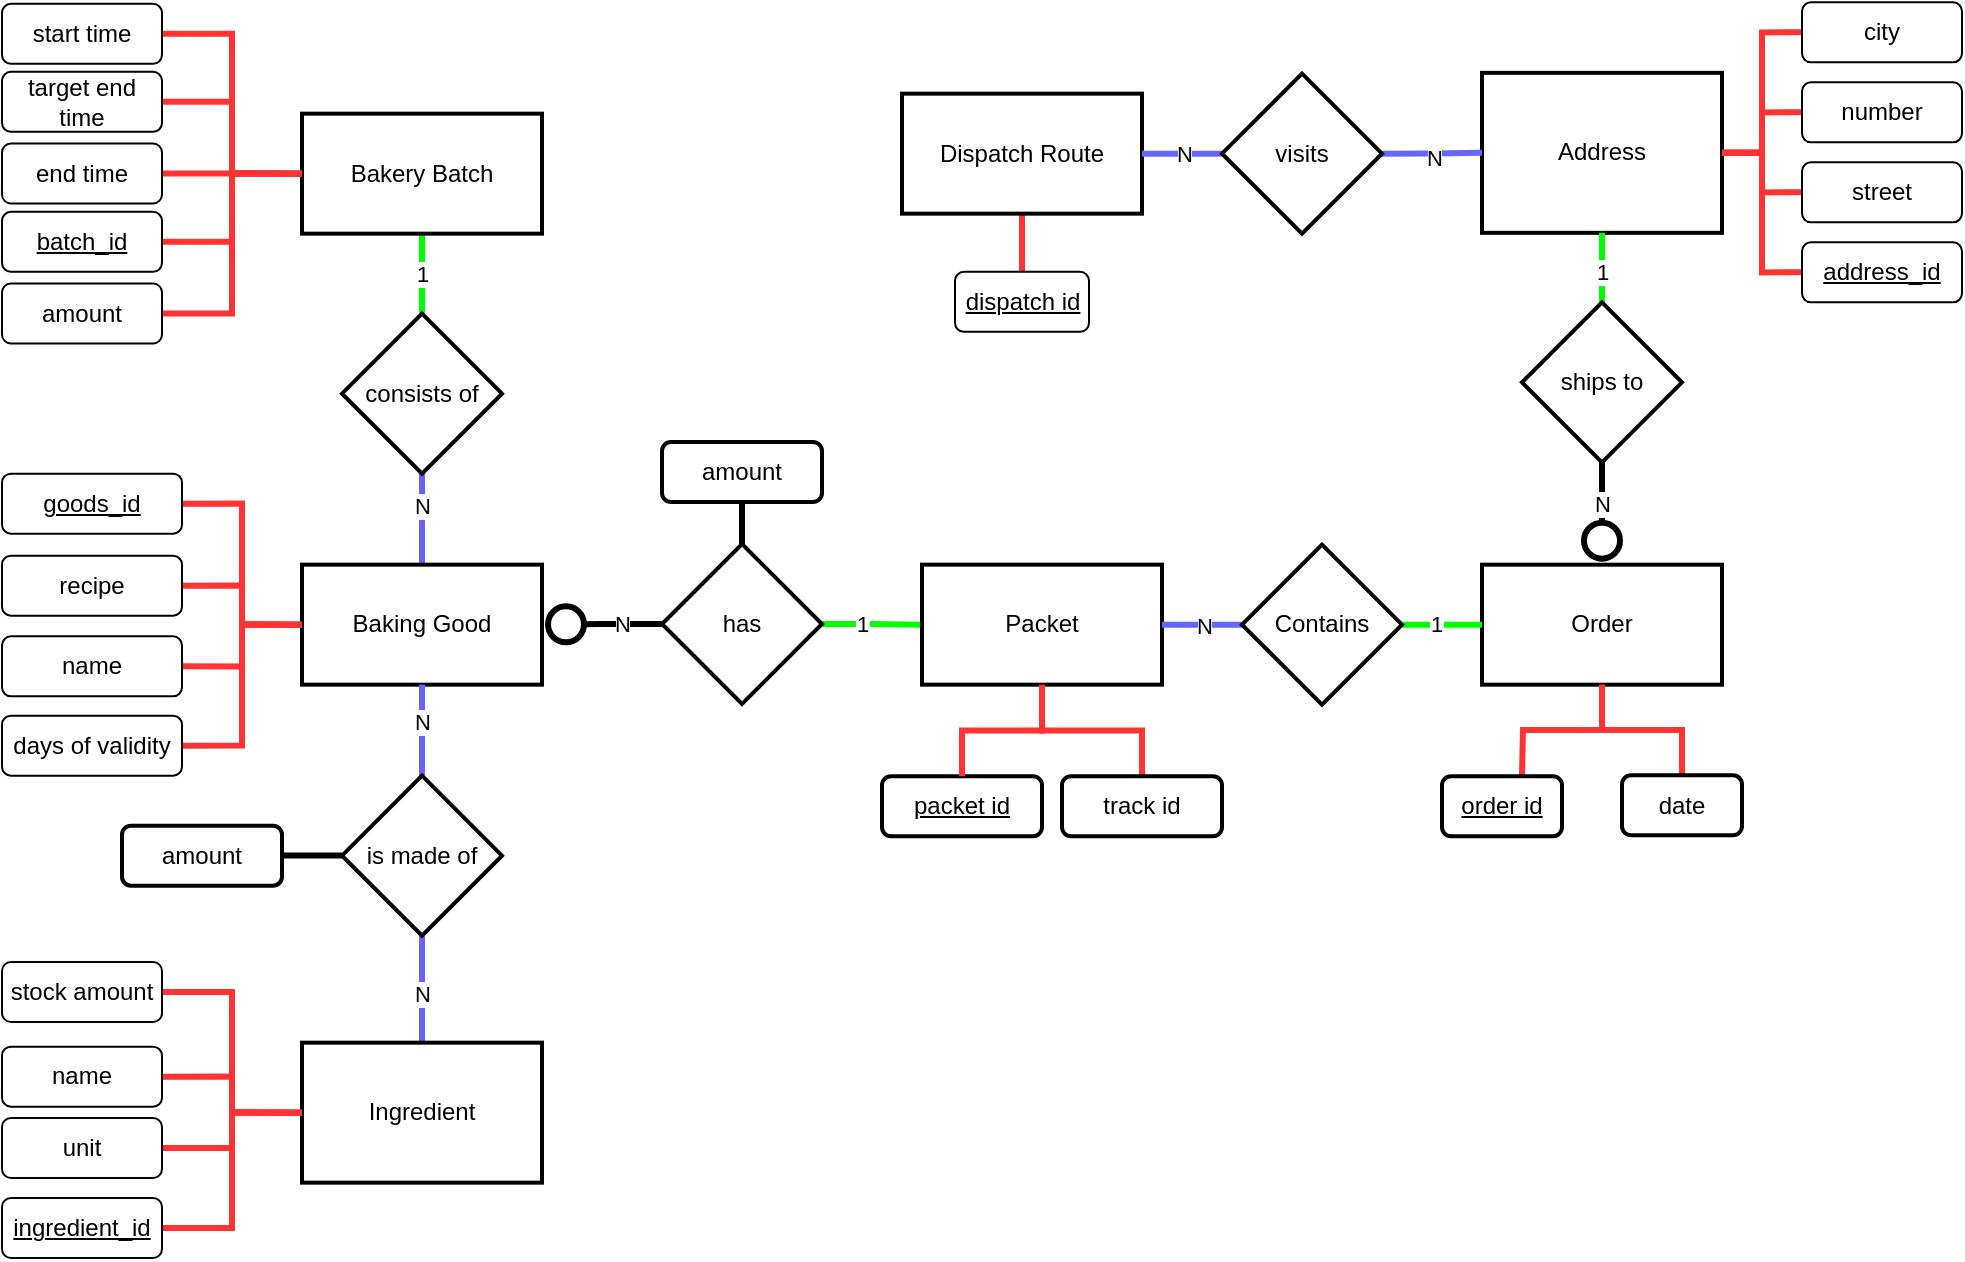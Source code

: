 <mxfile version="24.0.4" type="device">
  <diagram id="R2lEEEUBdFMjLlhIrx00" name="Page-1">
    <mxGraphModel dx="1593" dy="938" grid="1" gridSize="10" guides="1" tooltips="1" connect="1" arrows="1" fold="1" page="1" pageScale="1" pageWidth="827" pageHeight="1169" math="0" shadow="0" extFonts="Permanent Marker^https://fonts.googleapis.com/css?family=Permanent+Marker">
      <root>
        <mxCell id="0" />
        <mxCell id="1" parent="0" />
        <mxCell id="yxjPox5JHR0TBo2ibFnr-1" value="Order" style="rounded=0;whiteSpace=wrap;html=1;strokeWidth=2;" parent="1" vertex="1">
          <mxGeometry x="740" y="291.34" width="120" height="60" as="geometry" />
        </mxCell>
        <mxCell id="gMB1EuxTQyxypPLOee5G-44" style="edgeStyle=orthogonalEdgeStyle;rounded=0;orthogonalLoop=1;jettySize=auto;html=1;exitX=0.5;exitY=0;exitDx=0;exitDy=0;entryX=0.5;entryY=1;entryDx=0;entryDy=0;strokeWidth=3;endArrow=none;endFill=0;strokeColor=#FF3333;" edge="1" parent="1" target="yxjPox5JHR0TBo2ibFnr-1">
          <mxGeometry relative="1" as="geometry">
            <mxPoint x="760" y="396.67" as="sourcePoint" />
          </mxGeometry>
        </mxCell>
        <mxCell id="1IosV1Cif7tGSlgBW0Az-1" value="order id" style="rounded=1;whiteSpace=wrap;html=1;fontStyle=4;strokeWidth=2;" parent="1" vertex="1">
          <mxGeometry x="720" y="397.16" width="60" height="30" as="geometry" />
        </mxCell>
        <mxCell id="gMB1EuxTQyxypPLOee5G-45" style="edgeStyle=orthogonalEdgeStyle;rounded=0;orthogonalLoop=1;jettySize=auto;html=1;exitX=0.5;exitY=0;exitDx=0;exitDy=0;entryX=0.5;entryY=1;entryDx=0;entryDy=0;strokeWidth=3;endArrow=none;endFill=0;strokeColor=#FF3333;" edge="1" parent="1" source="1IosV1Cif7tGSlgBW0Az-3" target="yxjPox5JHR0TBo2ibFnr-1">
          <mxGeometry relative="1" as="geometry" />
        </mxCell>
        <mxCell id="1IosV1Cif7tGSlgBW0Az-3" value="date" style="rounded=1;whiteSpace=wrap;html=1;strokeWidth=2;" parent="1" vertex="1">
          <mxGeometry x="810" y="396.67" width="60" height="30" as="geometry" />
        </mxCell>
        <mxCell id="gMB1EuxTQyxypPLOee5G-19" style="edgeStyle=orthogonalEdgeStyle;rounded=0;orthogonalLoop=1;jettySize=auto;html=1;exitX=0.5;exitY=0;exitDx=0;exitDy=0;entryX=0.5;entryY=1;entryDx=0;entryDy=0;strokeWidth=3;endArrow=none;endFill=0;strokeColor=#6666FF;" edge="1" parent="1" source="1IosV1Cif7tGSlgBW0Az-5" target="1IosV1Cif7tGSlgBW0Az-40">
          <mxGeometry relative="1" as="geometry" />
        </mxCell>
        <mxCell id="gMB1EuxTQyxypPLOee5G-20" value="N" style="edgeLabel;html=1;align=center;verticalAlign=middle;resizable=0;points=[];" vertex="1" connectable="0" parent="gMB1EuxTQyxypPLOee5G-19">
          <mxGeometry x="0.302" relative="1" as="geometry">
            <mxPoint as="offset" />
          </mxGeometry>
        </mxCell>
        <mxCell id="1IosV1Cif7tGSlgBW0Az-5" value="Baking Good" style="rounded=0;whiteSpace=wrap;html=1;strokeWidth=2;" parent="1" vertex="1">
          <mxGeometry x="150" y="291.33" width="120" height="60" as="geometry" />
        </mxCell>
        <mxCell id="U9dRSVIU7fYhtlELpQIB-1" value="" style="edgeStyle=orthogonalEdgeStyle;rounded=0;orthogonalLoop=1;jettySize=auto;html=1;startArrow=none;startFill=0;endArrow=circle;endFill=0;strokeWidth=3;" parent="1" source="1IosV1Cif7tGSlgBW0Az-11" target="1IosV1Cif7tGSlgBW0Az-5" edge="1">
          <mxGeometry relative="1" as="geometry" />
        </mxCell>
        <mxCell id="gMB1EuxTQyxypPLOee5G-33" value="N" style="edgeLabel;html=1;align=center;verticalAlign=middle;resizable=0;points=[];" vertex="1" connectable="0" parent="U9dRSVIU7fYhtlELpQIB-1">
          <mxGeometry x="-0.397" y="1" relative="1" as="geometry">
            <mxPoint x="-2" y="-1" as="offset" />
          </mxGeometry>
        </mxCell>
        <mxCell id="gMB1EuxTQyxypPLOee5G-34" style="edgeStyle=orthogonalEdgeStyle;rounded=0;orthogonalLoop=1;jettySize=auto;html=1;exitX=1;exitY=0.5;exitDx=0;exitDy=0;entryX=0;entryY=0.5;entryDx=0;entryDy=0;strokeWidth=3;endArrow=none;endFill=0;strokeColor=#00FF00;" edge="1" parent="1" source="1IosV1Cif7tGSlgBW0Az-11" target="hiKIkrZ9cHGI77sVrCej-2">
          <mxGeometry relative="1" as="geometry" />
        </mxCell>
        <mxCell id="gMB1EuxTQyxypPLOee5G-36" value="1" style="edgeLabel;html=1;align=center;verticalAlign=middle;resizable=0;points=[];" vertex="1" connectable="0" parent="gMB1EuxTQyxypPLOee5G-34">
          <mxGeometry x="-0.197" relative="1" as="geometry">
            <mxPoint as="offset" />
          </mxGeometry>
        </mxCell>
        <mxCell id="1IosV1Cif7tGSlgBW0Az-11" value="has" style="rhombus;whiteSpace=wrap;html=1;strokeWidth=2;" parent="1" vertex="1">
          <mxGeometry x="330" y="281.0" width="80" height="80" as="geometry" />
        </mxCell>
        <mxCell id="gMB1EuxTQyxypPLOee5G-10" style="edgeStyle=orthogonalEdgeStyle;rounded=0;orthogonalLoop=1;jettySize=auto;html=1;exitX=1;exitY=0.5;exitDx=0;exitDy=0;entryX=0;entryY=0.5;entryDx=0;entryDy=0;strokeWidth=3;strokeColor=#FF3333;endArrow=none;endFill=0;" edge="1" parent="1" source="1IosV1Cif7tGSlgBW0Az-17" target="1IosV1Cif7tGSlgBW0Az-5">
          <mxGeometry relative="1" as="geometry" />
        </mxCell>
        <mxCell id="1IosV1Cif7tGSlgBW0Az-17" value="recipe" style="rounded=1;whiteSpace=wrap;html=1;" parent="1" vertex="1">
          <mxGeometry y="286.83" width="90" height="30" as="geometry" />
        </mxCell>
        <mxCell id="gMB1EuxTQyxypPLOee5G-22" value="1" style="edgeStyle=orthogonalEdgeStyle;rounded=0;orthogonalLoop=1;jettySize=auto;html=1;exitX=0.5;exitY=1;exitDx=0;exitDy=0;entryX=0.5;entryY=0;entryDx=0;entryDy=0;endArrow=none;endFill=0;strokeWidth=3;strokeColor=#00FF00;" edge="1" parent="1" source="1IosV1Cif7tGSlgBW0Az-20" target="1IosV1Cif7tGSlgBW0Az-40">
          <mxGeometry relative="1" as="geometry" />
        </mxCell>
        <mxCell id="1IosV1Cif7tGSlgBW0Az-20" value="Bakery Batch" style="rounded=0;whiteSpace=wrap;html=1;strokeWidth=2;" parent="1" vertex="1">
          <mxGeometry x="150" y="65.83" width="120" height="60" as="geometry" />
        </mxCell>
        <mxCell id="gMB1EuxTQyxypPLOee5G-14" style="edgeStyle=orthogonalEdgeStyle;rounded=0;orthogonalLoop=1;jettySize=auto;html=1;exitX=0.5;exitY=0;exitDx=0;exitDy=0;entryX=0.5;entryY=1;entryDx=0;entryDy=0;strokeWidth=3;endArrow=none;endFill=0;strokeColor=#6666FF;" edge="1" parent="1" source="1IosV1Cif7tGSlgBW0Az-21" target="1IosV1Cif7tGSlgBW0Az-50">
          <mxGeometry relative="1" as="geometry" />
        </mxCell>
        <mxCell id="gMB1EuxTQyxypPLOee5G-18" value="N" style="edgeLabel;html=1;align=center;verticalAlign=middle;resizable=0;points=[];" vertex="1" connectable="0" parent="gMB1EuxTQyxypPLOee5G-14">
          <mxGeometry x="-0.08" relative="1" as="geometry">
            <mxPoint as="offset" />
          </mxGeometry>
        </mxCell>
        <mxCell id="1IosV1Cif7tGSlgBW0Az-21" value="Ingredient" style="rounded=0;whiteSpace=wrap;html=1;strokeWidth=2;" parent="1" vertex="1">
          <mxGeometry x="150" y="530.33" width="120" height="70" as="geometry" />
        </mxCell>
        <mxCell id="gMB1EuxTQyxypPLOee5G-26" style="edgeStyle=orthogonalEdgeStyle;rounded=0;orthogonalLoop=1;jettySize=auto;html=1;exitX=1;exitY=0.5;exitDx=0;exitDy=0;entryX=0;entryY=0.5;entryDx=0;entryDy=0;endArrow=none;endFill=0;strokeWidth=3;strokeColor=#FF3333;" edge="1" parent="1" source="1IosV1Cif7tGSlgBW0Az-29" target="1IosV1Cif7tGSlgBW0Az-20">
          <mxGeometry relative="1" as="geometry">
            <mxPoint x="140" y="50" as="targetPoint" />
          </mxGeometry>
        </mxCell>
        <mxCell id="1IosV1Cif7tGSlgBW0Az-29" value="start time" style="rounded=1;whiteSpace=wrap;html=1;" parent="1" vertex="1">
          <mxGeometry y="10.91" width="80" height="30" as="geometry" />
        </mxCell>
        <mxCell id="gMB1EuxTQyxypPLOee5G-24" style="edgeStyle=orthogonalEdgeStyle;rounded=0;orthogonalLoop=1;jettySize=auto;html=1;exitX=1;exitY=0.5;exitDx=0;exitDy=0;entryX=0;entryY=0.5;entryDx=0;entryDy=0;endArrow=none;endFill=0;strokeWidth=3;strokeColor=#FF3333;" edge="1" parent="1" source="1IosV1Cif7tGSlgBW0Az-31" target="1IosV1Cif7tGSlgBW0Az-20">
          <mxGeometry relative="1" as="geometry" />
        </mxCell>
        <mxCell id="1IosV1Cif7tGSlgBW0Az-31" value="end time" style="rounded=1;whiteSpace=wrap;html=1;" parent="1" vertex="1">
          <mxGeometry y="80.74" width="80" height="30" as="geometry" />
        </mxCell>
        <mxCell id="1IosV1Cif7tGSlgBW0Az-40" value="consists of" style="rhombus;whiteSpace=wrap;html=1;strokeWidth=2;" parent="1" vertex="1">
          <mxGeometry x="170" y="165.83" width="80" height="80" as="geometry" />
        </mxCell>
        <mxCell id="gMB1EuxTQyxypPLOee5G-8" style="edgeStyle=orthogonalEdgeStyle;rounded=0;orthogonalLoop=1;jettySize=auto;html=1;exitX=1;exitY=0.5;exitDx=0;exitDy=0;entryX=0;entryY=0.5;entryDx=0;entryDy=0;strokeWidth=3;strokeColor=#FF3333;endArrow=none;endFill=0;" edge="1" parent="1" source="1IosV1Cif7tGSlgBW0Az-46" target="1IosV1Cif7tGSlgBW0Az-5">
          <mxGeometry relative="1" as="geometry" />
        </mxCell>
        <mxCell id="1IosV1Cif7tGSlgBW0Az-46" value="name" style="rounded=1;whiteSpace=wrap;html=1;fontStyle=0" parent="1" vertex="1">
          <mxGeometry y="327.16" width="90" height="30" as="geometry" />
        </mxCell>
        <mxCell id="gMB1EuxTQyxypPLOee5G-15" style="edgeStyle=orthogonalEdgeStyle;rounded=0;orthogonalLoop=1;jettySize=auto;html=1;exitX=0.5;exitY=0;exitDx=0;exitDy=0;entryX=0.5;entryY=1;entryDx=0;entryDy=0;strokeWidth=3;endArrow=none;endFill=0;strokeColor=#6666FF;" edge="1" parent="1" source="1IosV1Cif7tGSlgBW0Az-50" target="1IosV1Cif7tGSlgBW0Az-5">
          <mxGeometry relative="1" as="geometry" />
        </mxCell>
        <mxCell id="gMB1EuxTQyxypPLOee5G-16" value="N" style="edgeLabel;html=1;align=center;verticalAlign=middle;resizable=0;points=[];" vertex="1" connectable="0" parent="gMB1EuxTQyxypPLOee5G-15">
          <mxGeometry x="0.188" relative="1" as="geometry">
            <mxPoint as="offset" />
          </mxGeometry>
        </mxCell>
        <mxCell id="1IosV1Cif7tGSlgBW0Az-50" value="is made of" style="rhombus;whiteSpace=wrap;html=1;strokeWidth=2;" parent="1" vertex="1">
          <mxGeometry x="170" y="396.83" width="80" height="80" as="geometry" />
        </mxCell>
        <mxCell id="gMB1EuxTQyxypPLOee5G-5" style="edgeStyle=orthogonalEdgeStyle;rounded=0;orthogonalLoop=1;jettySize=auto;html=1;exitX=1;exitY=0.5;exitDx=0;exitDy=0;entryX=0;entryY=0.5;entryDx=0;entryDy=0;endArrow=none;endFill=0;fillColor=#fa6800;strokeColor=#FF3333;strokeWidth=3;" edge="1" parent="1" source="1IosV1Cif7tGSlgBW0Az-58" target="1IosV1Cif7tGSlgBW0Az-21">
          <mxGeometry relative="1" as="geometry" />
        </mxCell>
        <mxCell id="1IosV1Cif7tGSlgBW0Az-58" value="&lt;span&gt;name&lt;/span&gt;" style="rounded=1;whiteSpace=wrap;html=1;fontStyle=0" parent="1" vertex="1">
          <mxGeometry y="532.33" width="80" height="30" as="geometry" />
        </mxCell>
        <mxCell id="gMB1EuxTQyxypPLOee5G-9" style="edgeStyle=orthogonalEdgeStyle;rounded=0;orthogonalLoop=1;jettySize=auto;html=1;exitX=1;exitY=0.5;exitDx=0;exitDy=0;entryX=0;entryY=0.5;entryDx=0;entryDy=0;strokeWidth=3;strokeColor=#FF3333;endArrow=none;endFill=0;" edge="1" parent="1" source="1IosV1Cif7tGSlgBW0Az-61" target="1IosV1Cif7tGSlgBW0Az-5">
          <mxGeometry relative="1" as="geometry" />
        </mxCell>
        <mxCell id="1IosV1Cif7tGSlgBW0Az-61" value="days of validity" style="rounded=1;whiteSpace=wrap;html=1;" parent="1" vertex="1">
          <mxGeometry y="366.83" width="90" height="30" as="geometry" />
        </mxCell>
        <mxCell id="gMB1EuxTQyxypPLOee5G-27" style="edgeStyle=orthogonalEdgeStyle;rounded=0;orthogonalLoop=1;jettySize=auto;html=1;exitX=1;exitY=0.5;exitDx=0;exitDy=0;entryX=0;entryY=0.5;entryDx=0;entryDy=0;endArrow=none;endFill=0;strokeWidth=3;strokeColor=#FF3333;" edge="1" parent="1" source="1IosV1Cif7tGSlgBW0Az-64" target="1IosV1Cif7tGSlgBW0Az-20">
          <mxGeometry relative="1" as="geometry" />
        </mxCell>
        <mxCell id="1IosV1Cif7tGSlgBW0Az-64" value="&lt;u&gt;batch_id&lt;/u&gt;" style="rounded=1;whiteSpace=wrap;html=1;" parent="1" vertex="1">
          <mxGeometry y="114.91" width="80" height="30" as="geometry" />
        </mxCell>
        <mxCell id="1IosV1Cif7tGSlgBW0Az-68" value="" style="edgeStyle=orthogonalEdgeStyle;rounded=0;orthogonalLoop=1;jettySize=auto;html=1;endArrow=none;endFill=0;strokeWidth=3;" parent="1" source="1IosV1Cif7tGSlgBW0Az-67" target="1IosV1Cif7tGSlgBW0Az-50" edge="1">
          <mxGeometry relative="1" as="geometry" />
        </mxCell>
        <mxCell id="1IosV1Cif7tGSlgBW0Az-67" value="amount" style="rounded=1;whiteSpace=wrap;html=1;strokeWidth=2;" parent="1" vertex="1">
          <mxGeometry x="60" y="421.83" width="80" height="30" as="geometry" />
        </mxCell>
        <mxCell id="gMB1EuxTQyxypPLOee5G-28" style="edgeStyle=orthogonalEdgeStyle;rounded=0;orthogonalLoop=1;jettySize=auto;html=1;exitX=1;exitY=0.5;exitDx=0;exitDy=0;entryX=0;entryY=0.5;entryDx=0;entryDy=0;endArrow=none;endFill=0;strokeWidth=3;strokeColor=#FF3333;" edge="1" parent="1" source="1IosV1Cif7tGSlgBW0Az-69" target="1IosV1Cif7tGSlgBW0Az-20">
          <mxGeometry relative="1" as="geometry" />
        </mxCell>
        <mxCell id="1IosV1Cif7tGSlgBW0Az-69" value="amount" style="rounded=1;whiteSpace=wrap;html=1;" parent="1" vertex="1">
          <mxGeometry y="150.74" width="80" height="30" as="geometry" />
        </mxCell>
        <mxCell id="gMB1EuxTQyxypPLOee5G-6" style="edgeStyle=orthogonalEdgeStyle;rounded=0;orthogonalLoop=1;jettySize=auto;html=1;exitX=1;exitY=0.5;exitDx=0;exitDy=0;entryX=0;entryY=0.5;entryDx=0;entryDy=0;endArrow=none;endFill=0;fillColor=#fa6800;strokeColor=#FF3333;strokeWidth=3;" edge="1" parent="1" source="1IosV1Cif7tGSlgBW0Az-72" target="1IosV1Cif7tGSlgBW0Az-21">
          <mxGeometry relative="1" as="geometry" />
        </mxCell>
        <mxCell id="1IosV1Cif7tGSlgBW0Az-72" value="stock amount" style="rounded=1;whiteSpace=wrap;html=1;" parent="1" vertex="1">
          <mxGeometry y="490" width="80" height="30" as="geometry" />
        </mxCell>
        <mxCell id="gMB1EuxTQyxypPLOee5G-57" style="edgeStyle=orthogonalEdgeStyle;rounded=0;orthogonalLoop=1;jettySize=auto;html=1;exitX=0.5;exitY=1;exitDx=0;exitDy=0;entryX=0.5;entryY=0;entryDx=0;entryDy=0;strokeWidth=3;endArrow=none;endFill=0;strokeColor=#FF3333;" edge="1" parent="1" source="1IosV1Cif7tGSlgBW0Az-79" target="1IosV1Cif7tGSlgBW0Az-118">
          <mxGeometry relative="1" as="geometry" />
        </mxCell>
        <mxCell id="1IosV1Cif7tGSlgBW0Az-79" value="Dispatch Route" style="rounded=0;whiteSpace=wrap;html=1;strokeWidth=2;" parent="1" vertex="1">
          <mxGeometry x="450" y="55.83" width="120" height="60" as="geometry" />
        </mxCell>
        <mxCell id="1IosV1Cif7tGSlgBW0Az-82" value="Address" style="rounded=0;whiteSpace=wrap;html=1;strokeWidth=2;" parent="1" vertex="1">
          <mxGeometry x="740" y="45.42" width="120" height="80" as="geometry" />
        </mxCell>
        <mxCell id="1IosV1Cif7tGSlgBW0Az-96" value="" style="edgeStyle=orthogonalEdgeStyle;rounded=0;orthogonalLoop=1;jettySize=auto;html=1;endArrow=none;endFill=0;exitX=1;exitY=0.5;exitDx=0;exitDy=0;strokeWidth=3;strokeColor=#6666FF;entryX=0;entryY=0.5;entryDx=0;entryDy=0;" parent="1" source="1IosV1Cif7tGSlgBW0Az-95" target="1IosV1Cif7tGSlgBW0Az-82" edge="1">
          <mxGeometry relative="1" as="geometry">
            <mxPoint x="500" y="-28.17" as="sourcePoint" />
            <mxPoint x="340" y="40.774" as="targetPoint" />
          </mxGeometry>
        </mxCell>
        <mxCell id="gMB1EuxTQyxypPLOee5G-55" value="N" style="edgeLabel;html=1;align=center;verticalAlign=middle;resizable=0;points=[];" vertex="1" connectable="0" parent="1IosV1Cif7tGSlgBW0Az-96">
          <mxGeometry x="0.052" y="-1" relative="1" as="geometry">
            <mxPoint y="1" as="offset" />
          </mxGeometry>
        </mxCell>
        <mxCell id="1IosV1Cif7tGSlgBW0Az-98" value="" style="edgeStyle=orthogonalEdgeStyle;rounded=0;orthogonalLoop=1;jettySize=auto;html=1;endArrow=none;endFill=0;strokeWidth=3;strokeColor=#6666FF;" parent="1" source="1IosV1Cif7tGSlgBW0Az-95" target="1IosV1Cif7tGSlgBW0Az-79" edge="1">
          <mxGeometry relative="1" as="geometry" />
        </mxCell>
        <mxCell id="4UMTEBpBObGb9LjHYVWk-4" value="N" style="edgeLabel;html=1;align=center;verticalAlign=middle;resizable=0;points=[];" parent="1IosV1Cif7tGSlgBW0Az-98" vertex="1" connectable="0">
          <mxGeometry x="0.636" y="-3" relative="1" as="geometry">
            <mxPoint x="13" y="3" as="offset" />
          </mxGeometry>
        </mxCell>
        <mxCell id="1IosV1Cif7tGSlgBW0Az-95" value="visits" style="rhombus;whiteSpace=wrap;html=1;strokeWidth=2;" parent="1" vertex="1">
          <mxGeometry x="610" y="45.83" width="80" height="80" as="geometry" />
        </mxCell>
        <mxCell id="gMB1EuxTQyxypPLOee5G-46" style="edgeStyle=orthogonalEdgeStyle;rounded=0;orthogonalLoop=1;jettySize=auto;html=1;exitX=0;exitY=0.5;exitDx=0;exitDy=0;entryX=1;entryY=0.5;entryDx=0;entryDy=0;strokeWidth=3;endArrow=none;endFill=0;strokeColor=#FF3333;" edge="1" parent="1" source="1IosV1Cif7tGSlgBW0Az-106" target="1IosV1Cif7tGSlgBW0Az-82">
          <mxGeometry relative="1" as="geometry">
            <mxPoint x="1110" y="260.83" as="targetPoint" />
          </mxGeometry>
        </mxCell>
        <mxCell id="1IosV1Cif7tGSlgBW0Az-106" value="city" style="rounded=1;whiteSpace=wrap;html=1;fontStyle=0" parent="1" vertex="1">
          <mxGeometry x="900" y="10.16" width="80" height="30" as="geometry" />
        </mxCell>
        <mxCell id="gMB1EuxTQyxypPLOee5G-47" style="edgeStyle=orthogonalEdgeStyle;rounded=0;orthogonalLoop=1;jettySize=auto;html=1;exitX=0;exitY=0.5;exitDx=0;exitDy=0;entryX=1;entryY=0.5;entryDx=0;entryDy=0;strokeWidth=3;endArrow=none;endFill=0;strokeColor=#FF3333;" edge="1" parent="1" source="1IosV1Cif7tGSlgBW0Az-110" target="1IosV1Cif7tGSlgBW0Az-82">
          <mxGeometry relative="1" as="geometry">
            <mxPoint x="1110" y="260.83" as="targetPoint" />
          </mxGeometry>
        </mxCell>
        <mxCell id="1IosV1Cif7tGSlgBW0Az-110" value="number" style="rounded=1;whiteSpace=wrap;html=1;fontStyle=0" parent="1" vertex="1">
          <mxGeometry x="900" y="50.16" width="80" height="30" as="geometry" />
        </mxCell>
        <mxCell id="gMB1EuxTQyxypPLOee5G-48" style="edgeStyle=orthogonalEdgeStyle;rounded=0;orthogonalLoop=1;jettySize=auto;html=1;exitX=0;exitY=0.5;exitDx=0;exitDy=0;entryX=1;entryY=0.5;entryDx=0;entryDy=0;strokeWidth=3;endArrow=none;endFill=0;strokeColor=#FF3333;" edge="1" parent="1" source="1IosV1Cif7tGSlgBW0Az-112" target="1IosV1Cif7tGSlgBW0Az-82">
          <mxGeometry relative="1" as="geometry">
            <mxPoint x="1110" y="260.83" as="targetPoint" />
          </mxGeometry>
        </mxCell>
        <mxCell id="1IosV1Cif7tGSlgBW0Az-112" value="street" style="rounded=1;whiteSpace=wrap;html=1;fontStyle=0" parent="1" vertex="1">
          <mxGeometry x="900" y="90.16" width="80" height="30" as="geometry" />
        </mxCell>
        <mxCell id="1IosV1Cif7tGSlgBW0Az-120" style="edgeStyle=orthogonalEdgeStyle;rounded=0;orthogonalLoop=1;jettySize=auto;html=1;exitX=0.5;exitY=1;exitDx=0;exitDy=0;" parent="1" edge="1">
          <mxGeometry relative="1" as="geometry">
            <mxPoint x="760" y="426.67" as="sourcePoint" />
            <mxPoint x="760" y="426.67" as="targetPoint" />
          </mxGeometry>
        </mxCell>
        <mxCell id="1IosV1Cif7tGSlgBW0Az-118" value="dispatch id" style="rounded=1;whiteSpace=wrap;html=1;fontStyle=4" parent="1" vertex="1">
          <mxGeometry x="476.5" y="144.91" width="67" height="30" as="geometry" />
        </mxCell>
        <mxCell id="gMB1EuxTQyxypPLOee5G-4" style="edgeStyle=orthogonalEdgeStyle;rounded=0;orthogonalLoop=1;jettySize=auto;html=1;exitX=1;exitY=0.5;exitDx=0;exitDy=0;entryX=0;entryY=0.5;entryDx=0;entryDy=0;endArrow=none;endFill=0;fillColor=#fa6800;strokeColor=#FF3333;strokeWidth=3;" edge="1" parent="1" source="VUPGE4Kk9DVWwrvv3WM--2" target="1IosV1Cif7tGSlgBW0Az-21">
          <mxGeometry relative="1" as="geometry" />
        </mxCell>
        <mxCell id="VUPGE4Kk9DVWwrvv3WM--2" value="unit" style="rounded=1;whiteSpace=wrap;html=1;" parent="1" vertex="1">
          <mxGeometry y="568.0" width="80" height="30" as="geometry" />
        </mxCell>
        <mxCell id="VUPGE4Kk9DVWwrvv3WM--3" style="edgeStyle=orthogonalEdgeStyle;rounded=0;orthogonalLoop=1;jettySize=auto;html=1;exitX=0.5;exitY=1;exitDx=0;exitDy=0;" parent="1" source="VUPGE4Kk9DVWwrvv3WM--2" target="VUPGE4Kk9DVWwrvv3WM--2" edge="1">
          <mxGeometry relative="1" as="geometry" />
        </mxCell>
        <mxCell id="gMB1EuxTQyxypPLOee5G-42" style="edgeStyle=orthogonalEdgeStyle;rounded=0;orthogonalLoop=1;jettySize=auto;html=1;exitX=0.5;exitY=1;exitDx=0;exitDy=0;entryX=0.5;entryY=0;entryDx=0;entryDy=0;endArrow=circle;endFill=0;strokeWidth=3;" edge="1" parent="1" source="VUPGE4Kk9DVWwrvv3WM--13" target="yxjPox5JHR0TBo2ibFnr-1">
          <mxGeometry relative="1" as="geometry" />
        </mxCell>
        <mxCell id="gMB1EuxTQyxypPLOee5G-43" value="N" style="edgeLabel;html=1;align=center;verticalAlign=middle;resizable=0;points=[];" vertex="1" connectable="0" parent="gMB1EuxTQyxypPLOee5G-42">
          <mxGeometry x="0.406" relative="1" as="geometry">
            <mxPoint y="-15" as="offset" />
          </mxGeometry>
        </mxCell>
        <mxCell id="gMB1EuxTQyxypPLOee5G-50" style="edgeStyle=orthogonalEdgeStyle;rounded=0;orthogonalLoop=1;jettySize=auto;html=1;exitX=0.5;exitY=0;exitDx=0;exitDy=0;entryX=0.5;entryY=1;entryDx=0;entryDy=0;strokeWidth=3;endArrow=none;endFill=0;strokeColor=#00FF00;" edge="1" parent="1" source="VUPGE4Kk9DVWwrvv3WM--13" target="1IosV1Cif7tGSlgBW0Az-82">
          <mxGeometry relative="1" as="geometry" />
        </mxCell>
        <mxCell id="gMB1EuxTQyxypPLOee5G-52" value="1" style="edgeLabel;html=1;align=center;verticalAlign=middle;resizable=0;points=[];" vertex="1" connectable="0" parent="gMB1EuxTQyxypPLOee5G-50">
          <mxGeometry x="-0.106" relative="1" as="geometry">
            <mxPoint as="offset" />
          </mxGeometry>
        </mxCell>
        <mxCell id="VUPGE4Kk9DVWwrvv3WM--13" value="ships to" style="rhombus;whiteSpace=wrap;html=1;strokeWidth=2;" parent="1" vertex="1">
          <mxGeometry x="760" y="160.16" width="80" height="80" as="geometry" />
        </mxCell>
        <mxCell id="gMB1EuxTQyxypPLOee5G-13" style="edgeStyle=orthogonalEdgeStyle;rounded=0;orthogonalLoop=1;jettySize=auto;html=1;exitX=1;exitY=0.5;exitDx=0;exitDy=0;entryX=0;entryY=0.5;entryDx=0;entryDy=0;strokeWidth=3;endArrow=none;endFill=0;strokeColor=#FF3333;" edge="1" parent="1" source="eM6kBM86KEG9hvN14_vD-1" target="1IosV1Cif7tGSlgBW0Az-21">
          <mxGeometry relative="1" as="geometry" />
        </mxCell>
        <mxCell id="eM6kBM86KEG9hvN14_vD-1" value="ingredient_id" style="rounded=1;whiteSpace=wrap;html=1;fontStyle=4" parent="1" vertex="1">
          <mxGeometry y="608" width="80" height="30" as="geometry" />
        </mxCell>
        <mxCell id="eM6kBM86KEG9hvN14_vD-4" value="" style="edgeStyle=orthogonalEdgeStyle;rounded=0;orthogonalLoop=1;jettySize=auto;html=1;endArrow=none;endFill=0;strokeWidth=3;" parent="1" source="eM6kBM86KEG9hvN14_vD-3" target="1IosV1Cif7tGSlgBW0Az-11" edge="1">
          <mxGeometry relative="1" as="geometry" />
        </mxCell>
        <mxCell id="eM6kBM86KEG9hvN14_vD-3" value="amount" style="rounded=1;whiteSpace=wrap;html=1;strokeWidth=2;" parent="1" vertex="1">
          <mxGeometry x="330" y="230.0" width="80" height="30" as="geometry" />
        </mxCell>
        <mxCell id="gMB1EuxTQyxypPLOee5G-49" style="edgeStyle=orthogonalEdgeStyle;rounded=0;orthogonalLoop=1;jettySize=auto;html=1;exitX=0;exitY=0.5;exitDx=0;exitDy=0;entryX=1;entryY=0.5;entryDx=0;entryDy=0;strokeWidth=3;endArrow=none;endFill=0;strokeColor=#FF3333;" edge="1" parent="1" source="eM6kBM86KEG9hvN14_vD-5" target="1IosV1Cif7tGSlgBW0Az-82">
          <mxGeometry relative="1" as="geometry">
            <mxPoint x="1110" y="260.83" as="targetPoint" />
          </mxGeometry>
        </mxCell>
        <mxCell id="eM6kBM86KEG9hvN14_vD-5" value="address_id" style="rounded=1;whiteSpace=wrap;html=1;fontStyle=4" parent="1" vertex="1">
          <mxGeometry x="900" y="130.16" width="80" height="30" as="geometry" />
        </mxCell>
        <mxCell id="gMB1EuxTQyxypPLOee5G-11" style="edgeStyle=orthogonalEdgeStyle;rounded=0;orthogonalLoop=1;jettySize=auto;html=1;exitX=1;exitY=0.5;exitDx=0;exitDy=0;entryX=0;entryY=0.5;entryDx=0;entryDy=0;strokeWidth=3;strokeColor=#FF3333;endArrow=none;endFill=0;" edge="1" parent="1" source="4UMTEBpBObGb9LjHYVWk-1" target="1IosV1Cif7tGSlgBW0Az-5">
          <mxGeometry relative="1" as="geometry" />
        </mxCell>
        <mxCell id="4UMTEBpBObGb9LjHYVWk-1" value="goods_id" style="rounded=1;whiteSpace=wrap;html=1;fontStyle=4" parent="1" vertex="1">
          <mxGeometry y="245.83" width="90" height="30" as="geometry" />
        </mxCell>
        <mxCell id="gMB1EuxTQyxypPLOee5G-30" style="edgeStyle=orthogonalEdgeStyle;rounded=0;orthogonalLoop=1;jettySize=auto;html=1;exitX=0.5;exitY=0;exitDx=0;exitDy=0;entryX=0.5;entryY=1;entryDx=0;entryDy=0;strokeWidth=3;endArrow=none;endFill=0;strokeColor=#FF3333;" edge="1" parent="1" source="4UMTEBpBObGb9LjHYVWk-5" target="hiKIkrZ9cHGI77sVrCej-2">
          <mxGeometry relative="1" as="geometry" />
        </mxCell>
        <mxCell id="4UMTEBpBObGb9LjHYVWk-5" value="track id" style="rounded=1;whiteSpace=wrap;html=1;fontStyle=0;strokeColor=default;strokeWidth=2;" parent="1" vertex="1">
          <mxGeometry x="530" y="397.16" width="80" height="30" as="geometry" />
        </mxCell>
        <mxCell id="hiKIkrZ9cHGI77sVrCej-2" value="Packet" style="rounded=0;whiteSpace=wrap;html=1;strokeWidth=2;" parent="1" vertex="1">
          <mxGeometry x="460" y="291.33" width="120" height="60" as="geometry" />
        </mxCell>
        <mxCell id="gMB1EuxTQyxypPLOee5G-37" style="edgeStyle=orthogonalEdgeStyle;rounded=0;orthogonalLoop=1;jettySize=auto;html=1;entryX=0;entryY=0.5;entryDx=0;entryDy=0;strokeWidth=3;endArrow=none;endFill=0;strokeColor=#00FF00;exitX=1;exitY=0.5;exitDx=0;exitDy=0;" edge="1" parent="1" source="hiKIkrZ9cHGI77sVrCej-8" target="yxjPox5JHR0TBo2ibFnr-1">
          <mxGeometry relative="1" as="geometry">
            <mxPoint x="710" y="321" as="sourcePoint" />
          </mxGeometry>
        </mxCell>
        <mxCell id="gMB1EuxTQyxypPLOee5G-38" value="1" style="edgeLabel;html=1;align=center;verticalAlign=middle;resizable=0;points=[];" vertex="1" connectable="0" parent="gMB1EuxTQyxypPLOee5G-37">
          <mxGeometry x="-0.177" y="1" relative="1" as="geometry">
            <mxPoint as="offset" />
          </mxGeometry>
        </mxCell>
        <mxCell id="gMB1EuxTQyxypPLOee5G-39" style="edgeStyle=orthogonalEdgeStyle;rounded=0;orthogonalLoop=1;jettySize=auto;html=1;exitX=0;exitY=0.5;exitDx=0;exitDy=0;endArrow=none;endFill=0;strokeWidth=3;strokeColor=#6666FF;entryX=1;entryY=0.5;entryDx=0;entryDy=0;" edge="1" parent="1" source="hiKIkrZ9cHGI77sVrCej-8" target="hiKIkrZ9cHGI77sVrCej-2">
          <mxGeometry relative="1" as="geometry">
            <mxPoint x="630" y="321.66" as="sourcePoint" />
            <mxPoint x="590" y="321" as="targetPoint" />
          </mxGeometry>
        </mxCell>
        <mxCell id="gMB1EuxTQyxypPLOee5G-40" value="N" style="edgeLabel;html=1;align=center;verticalAlign=middle;resizable=0;points=[];" vertex="1" connectable="0" parent="gMB1EuxTQyxypPLOee5G-39">
          <mxGeometry x="0.335" y="2" relative="1" as="geometry">
            <mxPoint x="7" y="-2" as="offset" />
          </mxGeometry>
        </mxCell>
        <mxCell id="hiKIkrZ9cHGI77sVrCej-8" value="Contains" style="rhombus;whiteSpace=wrap;html=1;strokeWidth=2;" parent="1" vertex="1">
          <mxGeometry x="620" y="281.33" width="80" height="80" as="geometry" />
        </mxCell>
        <mxCell id="gMB1EuxTQyxypPLOee5G-25" style="edgeStyle=orthogonalEdgeStyle;rounded=0;orthogonalLoop=1;jettySize=auto;html=1;exitX=1;exitY=0.5;exitDx=0;exitDy=0;entryX=0;entryY=0.5;entryDx=0;entryDy=0;endArrow=none;endFill=0;strokeWidth=3;strokeColor=#FF3333;" edge="1" parent="1" source="K4UEc3mPuJcMg8ZBgmdW-1" target="1IosV1Cif7tGSlgBW0Az-20">
          <mxGeometry relative="1" as="geometry" />
        </mxCell>
        <mxCell id="K4UEc3mPuJcMg8ZBgmdW-1" value="target end time" style="rounded=1;whiteSpace=wrap;html=1;" parent="1" vertex="1">
          <mxGeometry y="44.91" width="80" height="30" as="geometry" />
        </mxCell>
        <mxCell id="YVB4Ubt2eOHDFTzSpa0c-1" value="packet id" style="rounded=1;whiteSpace=wrap;html=1;fontStyle=4;strokeWidth=2;" parent="1" vertex="1">
          <mxGeometry x="440" y="397.16" width="80" height="30" as="geometry" />
        </mxCell>
        <mxCell id="gMB1EuxTQyxypPLOee5G-29" style="edgeStyle=orthogonalEdgeStyle;rounded=0;orthogonalLoop=1;jettySize=auto;html=1;exitX=0.5;exitY=0;exitDx=0;exitDy=0;entryX=0.5;entryY=1;entryDx=0;entryDy=0;strokeWidth=3;endArrow=none;endFill=0;strokeColor=#FF3333;" edge="1" parent="1" source="YVB4Ubt2eOHDFTzSpa0c-1" target="hiKIkrZ9cHGI77sVrCej-2">
          <mxGeometry relative="1" as="geometry" />
        </mxCell>
      </root>
    </mxGraphModel>
  </diagram>
</mxfile>
